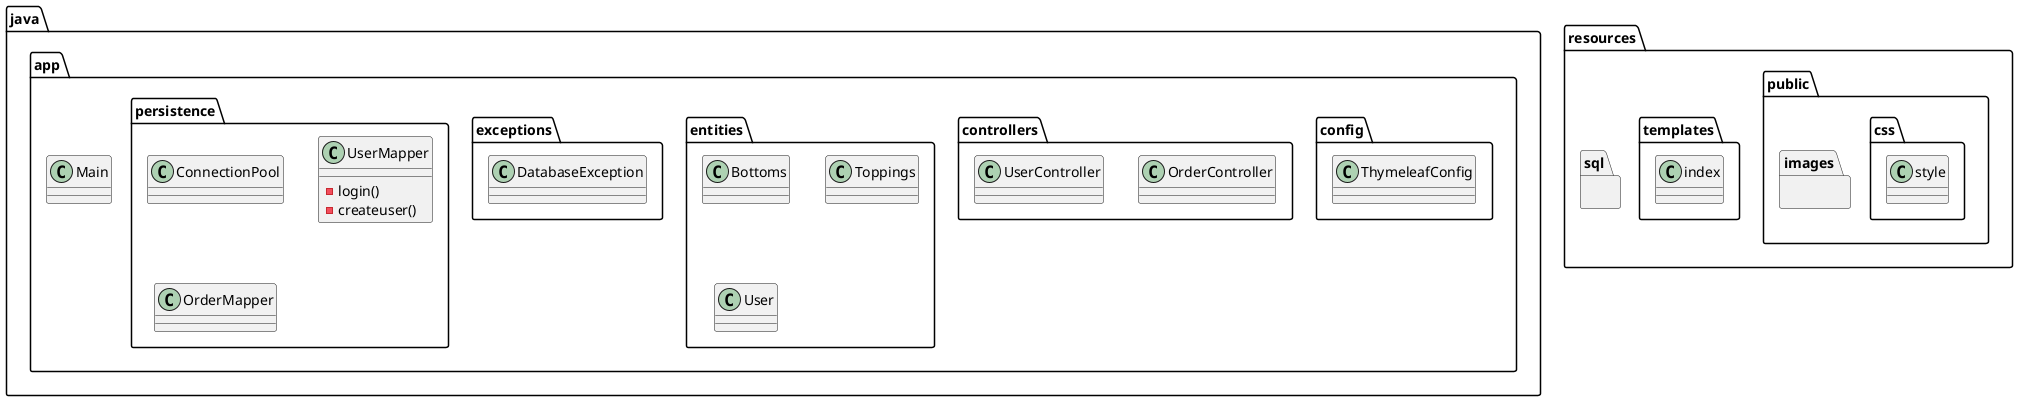 @startuml
'https://plantuml.com/class-diagram
package java{
package app{
class Main{}

package config{
class ThymeleafConfig{}
}

package controllers{
class OrderController{}
class UserController{

}

}

package entities{
class Bottoms{}
class Toppings{}
class User{}
}

package exceptions{
class DatabaseException{}
}

package persistence{
class ConnectionPool{}
class UserMapper{
-login()
-createuser()
}
class OrderMapper{}
}
}
}

package resources{
package public{
package css{
class style
}
package images{}
}
package sql{
}
package templates{
class index

}
}
}

@enduml